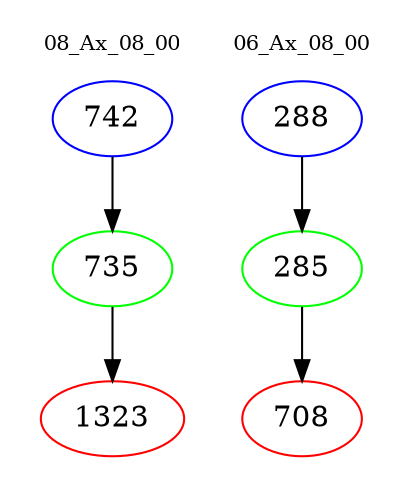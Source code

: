 digraph{
subgraph cluster_0 {
color = white
label = "08_Ax_08_00";
fontsize=10;
T0_742 [label="742", color="blue"]
T0_742 -> T0_735 [color="black"]
T0_735 [label="735", color="green"]
T0_735 -> T0_1323 [color="black"]
T0_1323 [label="1323", color="red"]
}
subgraph cluster_1 {
color = white
label = "06_Ax_08_00";
fontsize=10;
T1_288 [label="288", color="blue"]
T1_288 -> T1_285 [color="black"]
T1_285 [label="285", color="green"]
T1_285 -> T1_708 [color="black"]
T1_708 [label="708", color="red"]
}
}
